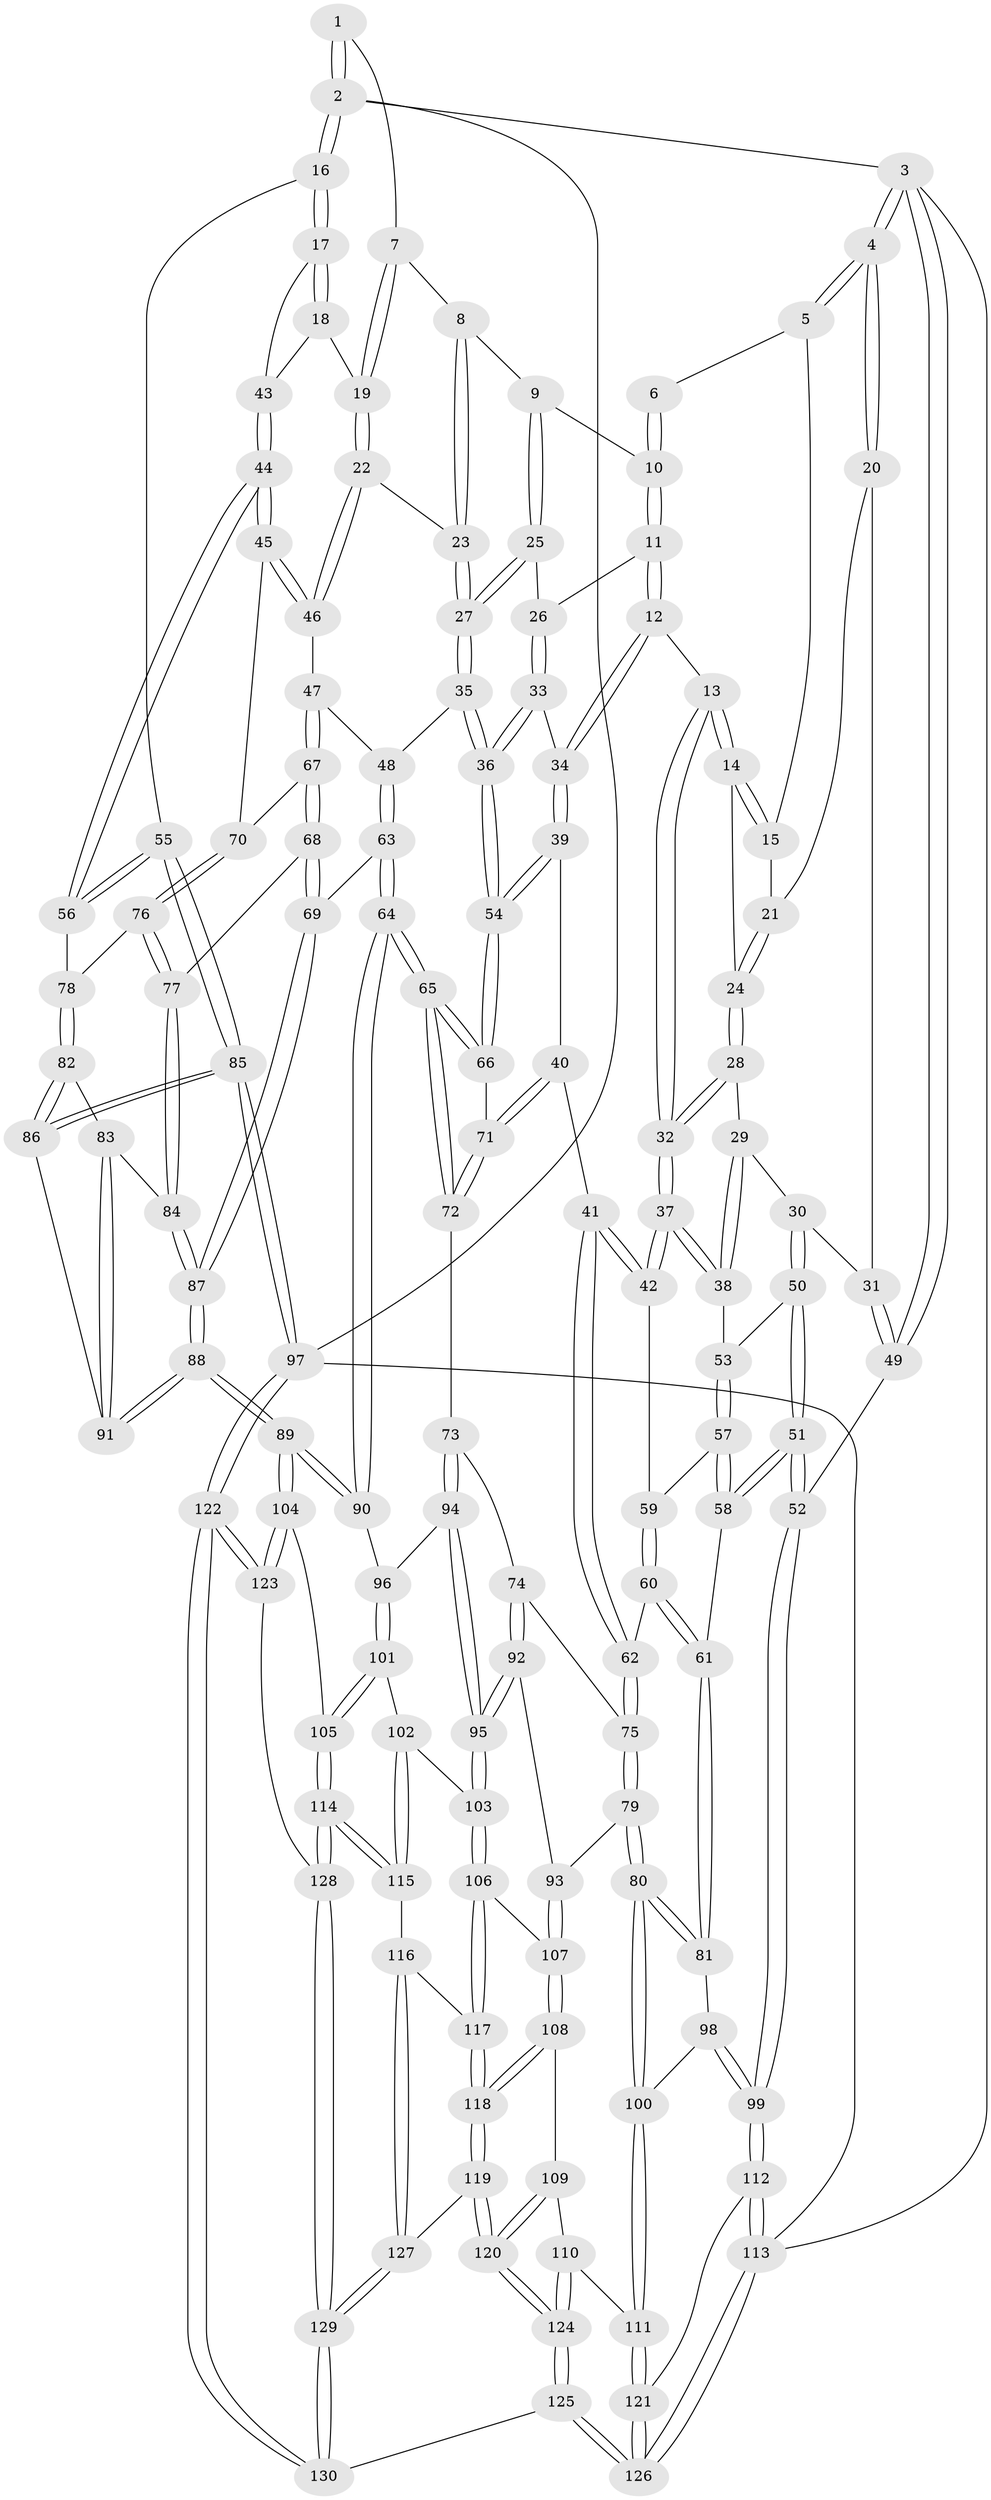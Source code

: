 // Generated by graph-tools (version 1.1) at 2025/16/03/09/25 04:16:55]
// undirected, 130 vertices, 322 edges
graph export_dot {
graph [start="1"]
  node [color=gray90,style=filled];
  1 [pos="+0.8355869352053599+0"];
  2 [pos="+1+0"];
  3 [pos="+0+0"];
  4 [pos="+0+0"];
  5 [pos="+0.2835691632262624+0"];
  6 [pos="+0.5588726128385985+0"];
  7 [pos="+0.7960306033218442+0.017421916379425556"];
  8 [pos="+0.7389848759276206+0.08730093870092033"];
  9 [pos="+0.6919380121058688+0.1254279208274742"];
  10 [pos="+0.5586477635323664+0.0119618932751645"];
  11 [pos="+0.47821950501051136+0.15142263552823734"];
  12 [pos="+0.43864287988768713+0.16666228257050664"];
  13 [pos="+0.4217087290428007+0.16748549719340078"];
  14 [pos="+0.41074896862537175+0.16080466330992804"];
  15 [pos="+0.2677655517906703+0"];
  16 [pos="+1+0.03603066763341102"];
  17 [pos="+1+0.09796101242339283"];
  18 [pos="+0.9176850399724212+0.1814911211343584"];
  19 [pos="+0.9094854763239882+0.1818768964729184"];
  20 [pos="+0.15163553414022904+0.10703225328986743"];
  21 [pos="+0.18208790558551338+0.0797933403395944"];
  22 [pos="+0.8739788381142585+0.20410089557918815"];
  23 [pos="+0.8547029510185541+0.20577847130993418"];
  24 [pos="+0.2992080796988593+0.18194854738054225"];
  25 [pos="+0.6902533516857642+0.14517145825908687"];
  26 [pos="+0.5741976806025454+0.20941803933410164"];
  27 [pos="+0.7436571839500717+0.23366027503135717"];
  28 [pos="+0.253088997461034+0.2329007381043794"];
  29 [pos="+0.22570875135164548+0.2346697386729672"];
  30 [pos="+0.10642552816864406+0.18273919011735915"];
  31 [pos="+0.1002001276574527+0.17399962864821902"];
  32 [pos="+0.34549855252698114+0.33355997918428226"];
  33 [pos="+0.5866710268348317+0.24685194585095246"];
  34 [pos="+0.4888417795228814+0.3014975985804814"];
  35 [pos="+0.6971155039839417+0.3474729575188283"];
  36 [pos="+0.6450745367425875+0.3532129275672625"];
  37 [pos="+0.3448729735355519+0.3458593479391991"];
  38 [pos="+0.22369781021788163+0.3107337733503825"];
  39 [pos="+0.4938522019239777+0.36567826503320194"];
  40 [pos="+0.45423409512728175+0.39099587468024993"];
  41 [pos="+0.37278382450161673+0.3796213276035634"];
  42 [pos="+0.3477061624378409+0.3585605677021431"];
  43 [pos="+0.9460679575047873+0.3205167833793742"];
  44 [pos="+0.9569979236949243+0.4026540304745956"];
  45 [pos="+0.9360024927990447+0.3978305786958289"];
  46 [pos="+0.8569285657367544+0.33750221396628316"];
  47 [pos="+0.728355566887136+0.36646637982379776"];
  48 [pos="+0.7096483567821824+0.3565438117598806"];
  49 [pos="+0+0.1712481982294868"];
  50 [pos="+0.1201637902784459+0.26043739384704445"];
  51 [pos="+0+0.4949042927529848"];
  52 [pos="+0+0.49565238282787316"];
  53 [pos="+0.14688714416806004+0.361555240111901"];
  54 [pos="+0.6305891695886437+0.3647430280570994"];
  55 [pos="+1+0.4404801836089518"];
  56 [pos="+1+0.43806970295695974"];
  57 [pos="+0.14506817028288932+0.37483670473211966"];
  58 [pos="+0.08147097940918045+0.49502590874919955"];
  59 [pos="+0.3122377635879942+0.37929072327890617"];
  60 [pos="+0.22441894448974967+0.496070877503663"];
  61 [pos="+0.1422940949821232+0.5343660297441659"];
  62 [pos="+0.35676860258925974+0.5098182397326373"];
  63 [pos="+0.6905220554410195+0.5469333131390146"];
  64 [pos="+0.6206955651050663+0.5716751874735733"];
  65 [pos="+0.6091172103472826+0.5528826724961491"];
  66 [pos="+0.5971965736160152+0.49828497509068087"];
  67 [pos="+0.7693110524246934+0.42805845344314275"];
  68 [pos="+0.7466965935914084+0.5281746372150689"];
  69 [pos="+0.6984453965193798+0.5461460712176902"];
  70 [pos="+0.8211097763518101+0.44938111266135317"];
  71 [pos="+0.4777010441542844+0.46289031139560266"];
  72 [pos="+0.4468460120927488+0.5442007141677099"];
  73 [pos="+0.4217341480545298+0.5658043314208877"];
  74 [pos="+0.40329773135983255+0.5595093130813288"];
  75 [pos="+0.3685501983607695+0.531279682749786"];
  76 [pos="+0.8403949881711266+0.5023905145965357"];
  77 [pos="+0.7968458364476827+0.5526079432675927"];
  78 [pos="+0.9222795941199778+0.525262643277889"];
  79 [pos="+0.21719991450327586+0.6278075023811523"];
  80 [pos="+0.21061651975710038+0.6258669558216147"];
  81 [pos="+0.1521574459270085+0.5526598549908033"];
  82 [pos="+0.9166045498865014+0.5449593313959382"];
  83 [pos="+0.8178636344825898+0.5793779723900483"];
  84 [pos="+0.8039254529075155+0.5693665742147069"];
  85 [pos="+1+0.8703985397550876"];
  86 [pos="+0.9263074257865594+0.7288523932782265"];
  87 [pos="+0.7603253890177722+0.6208824835240038"];
  88 [pos="+0.7327603207260457+0.7637636621160238"];
  89 [pos="+0.730128361158452+0.7650323203338941"];
  90 [pos="+0.6147266048634018+0.6219663240633297"];
  91 [pos="+0.8939760929259439+0.7272548981765979"];
  92 [pos="+0.3328587458049346+0.6241924578554662"];
  93 [pos="+0.24092762762557965+0.6417147962527975"];
  94 [pos="+0.42548473957906563+0.5762398027183482"];
  95 [pos="+0.40045515611390015+0.7000191460192547"];
  96 [pos="+0.5397329229843858+0.6571009767023824"];
  97 [pos="+1+1"];
  98 [pos="+0.07879508496383268+0.7011602624836504"];
  99 [pos="+0+0.731864879283515"];
  100 [pos="+0.15461966503959687+0.7692648627544784"];
  101 [pos="+0.4998882049815165+0.7191080997068822"];
  102 [pos="+0.4600476719635352+0.7218669271076454"];
  103 [pos="+0.40138369521358364+0.7239323139333852"];
  104 [pos="+0.7296538869065543+0.7659859337368488"];
  105 [pos="+0.5494721624313105+0.8068954395217177"];
  106 [pos="+0.3900549620791824+0.7345255746035092"];
  107 [pos="+0.32357300081894413+0.7411072972318352"];
  108 [pos="+0.3214878202038568+0.7441546865388023"];
  109 [pos="+0.2739480995584178+0.7817403936304048"];
  110 [pos="+0.1801116782176869+0.8141489518678527"];
  111 [pos="+0.15342132680052706+0.8080320000767673"];
  112 [pos="+0+0.801415688257759"];
  113 [pos="+0+1"];
  114 [pos="+0.5241616853359258+0.854413904806171"];
  115 [pos="+0.4711807228887678+0.8518239672153425"];
  116 [pos="+0.43776751117631346+0.8514714530644434"];
  117 [pos="+0.42016017778216186+0.8462801934575346"];
  118 [pos="+0.33956169957858656+0.9065721730886539"];
  119 [pos="+0.3363859455356351+0.9108117637290154"];
  120 [pos="+0.31866458735234016+0.9321273305049905"];
  121 [pos="+0.10851542747482823+0.8417995179836469"];
  122 [pos="+0.9217224618559627+1"];
  123 [pos="+0.7296994898948574+0.936073939417174"];
  124 [pos="+0.3104445688009192+0.946298385270326"];
  125 [pos="+0.28614581943812667+1"];
  126 [pos="+0.20044396336943926+1"];
  127 [pos="+0.44540955667020593+0.9230336294772654"];
  128 [pos="+0.5468979614241167+0.9245042238110623"];
  129 [pos="+0.48448786097470736+1"];
  130 [pos="+0.41932160520534084+1"];
  1 -- 2;
  1 -- 2;
  1 -- 7;
  2 -- 3;
  2 -- 16;
  2 -- 16;
  2 -- 97;
  3 -- 4;
  3 -- 4;
  3 -- 49;
  3 -- 49;
  3 -- 113;
  4 -- 5;
  4 -- 5;
  4 -- 20;
  4 -- 20;
  5 -- 6;
  5 -- 15;
  6 -- 10;
  6 -- 10;
  7 -- 8;
  7 -- 19;
  7 -- 19;
  8 -- 9;
  8 -- 23;
  8 -- 23;
  9 -- 10;
  9 -- 25;
  9 -- 25;
  10 -- 11;
  10 -- 11;
  11 -- 12;
  11 -- 12;
  11 -- 26;
  12 -- 13;
  12 -- 34;
  12 -- 34;
  13 -- 14;
  13 -- 14;
  13 -- 32;
  13 -- 32;
  14 -- 15;
  14 -- 15;
  14 -- 24;
  15 -- 21;
  16 -- 17;
  16 -- 17;
  16 -- 55;
  17 -- 18;
  17 -- 18;
  17 -- 43;
  18 -- 19;
  18 -- 43;
  19 -- 22;
  19 -- 22;
  20 -- 21;
  20 -- 31;
  21 -- 24;
  21 -- 24;
  22 -- 23;
  22 -- 46;
  22 -- 46;
  23 -- 27;
  23 -- 27;
  24 -- 28;
  24 -- 28;
  25 -- 26;
  25 -- 27;
  25 -- 27;
  26 -- 33;
  26 -- 33;
  27 -- 35;
  27 -- 35;
  28 -- 29;
  28 -- 32;
  28 -- 32;
  29 -- 30;
  29 -- 38;
  29 -- 38;
  30 -- 31;
  30 -- 50;
  30 -- 50;
  31 -- 49;
  31 -- 49;
  32 -- 37;
  32 -- 37;
  33 -- 34;
  33 -- 36;
  33 -- 36;
  34 -- 39;
  34 -- 39;
  35 -- 36;
  35 -- 36;
  35 -- 48;
  36 -- 54;
  36 -- 54;
  37 -- 38;
  37 -- 38;
  37 -- 42;
  37 -- 42;
  38 -- 53;
  39 -- 40;
  39 -- 54;
  39 -- 54;
  40 -- 41;
  40 -- 71;
  40 -- 71;
  41 -- 42;
  41 -- 42;
  41 -- 62;
  41 -- 62;
  42 -- 59;
  43 -- 44;
  43 -- 44;
  44 -- 45;
  44 -- 45;
  44 -- 56;
  44 -- 56;
  45 -- 46;
  45 -- 46;
  45 -- 70;
  46 -- 47;
  47 -- 48;
  47 -- 67;
  47 -- 67;
  48 -- 63;
  48 -- 63;
  49 -- 52;
  50 -- 51;
  50 -- 51;
  50 -- 53;
  51 -- 52;
  51 -- 52;
  51 -- 58;
  51 -- 58;
  52 -- 99;
  52 -- 99;
  53 -- 57;
  53 -- 57;
  54 -- 66;
  54 -- 66;
  55 -- 56;
  55 -- 56;
  55 -- 85;
  55 -- 85;
  56 -- 78;
  57 -- 58;
  57 -- 58;
  57 -- 59;
  58 -- 61;
  59 -- 60;
  59 -- 60;
  60 -- 61;
  60 -- 61;
  60 -- 62;
  61 -- 81;
  61 -- 81;
  62 -- 75;
  62 -- 75;
  63 -- 64;
  63 -- 64;
  63 -- 69;
  64 -- 65;
  64 -- 65;
  64 -- 90;
  64 -- 90;
  65 -- 66;
  65 -- 66;
  65 -- 72;
  65 -- 72;
  66 -- 71;
  67 -- 68;
  67 -- 68;
  67 -- 70;
  68 -- 69;
  68 -- 69;
  68 -- 77;
  69 -- 87;
  69 -- 87;
  70 -- 76;
  70 -- 76;
  71 -- 72;
  71 -- 72;
  72 -- 73;
  73 -- 74;
  73 -- 94;
  73 -- 94;
  74 -- 75;
  74 -- 92;
  74 -- 92;
  75 -- 79;
  75 -- 79;
  76 -- 77;
  76 -- 77;
  76 -- 78;
  77 -- 84;
  77 -- 84;
  78 -- 82;
  78 -- 82;
  79 -- 80;
  79 -- 80;
  79 -- 93;
  80 -- 81;
  80 -- 81;
  80 -- 100;
  80 -- 100;
  81 -- 98;
  82 -- 83;
  82 -- 86;
  82 -- 86;
  83 -- 84;
  83 -- 91;
  83 -- 91;
  84 -- 87;
  84 -- 87;
  85 -- 86;
  85 -- 86;
  85 -- 97;
  85 -- 97;
  86 -- 91;
  87 -- 88;
  87 -- 88;
  88 -- 89;
  88 -- 89;
  88 -- 91;
  88 -- 91;
  89 -- 90;
  89 -- 90;
  89 -- 104;
  89 -- 104;
  90 -- 96;
  92 -- 93;
  92 -- 95;
  92 -- 95;
  93 -- 107;
  93 -- 107;
  94 -- 95;
  94 -- 95;
  94 -- 96;
  95 -- 103;
  95 -- 103;
  96 -- 101;
  96 -- 101;
  97 -- 122;
  97 -- 122;
  97 -- 113;
  98 -- 99;
  98 -- 99;
  98 -- 100;
  99 -- 112;
  99 -- 112;
  100 -- 111;
  100 -- 111;
  101 -- 102;
  101 -- 105;
  101 -- 105;
  102 -- 103;
  102 -- 115;
  102 -- 115;
  103 -- 106;
  103 -- 106;
  104 -- 105;
  104 -- 123;
  104 -- 123;
  105 -- 114;
  105 -- 114;
  106 -- 107;
  106 -- 117;
  106 -- 117;
  107 -- 108;
  107 -- 108;
  108 -- 109;
  108 -- 118;
  108 -- 118;
  109 -- 110;
  109 -- 120;
  109 -- 120;
  110 -- 111;
  110 -- 124;
  110 -- 124;
  111 -- 121;
  111 -- 121;
  112 -- 113;
  112 -- 113;
  112 -- 121;
  113 -- 126;
  113 -- 126;
  114 -- 115;
  114 -- 115;
  114 -- 128;
  114 -- 128;
  115 -- 116;
  116 -- 117;
  116 -- 127;
  116 -- 127;
  117 -- 118;
  117 -- 118;
  118 -- 119;
  118 -- 119;
  119 -- 120;
  119 -- 120;
  119 -- 127;
  120 -- 124;
  120 -- 124;
  121 -- 126;
  121 -- 126;
  122 -- 123;
  122 -- 123;
  122 -- 130;
  122 -- 130;
  123 -- 128;
  124 -- 125;
  124 -- 125;
  125 -- 126;
  125 -- 126;
  125 -- 130;
  127 -- 129;
  127 -- 129;
  128 -- 129;
  128 -- 129;
  129 -- 130;
  129 -- 130;
}
